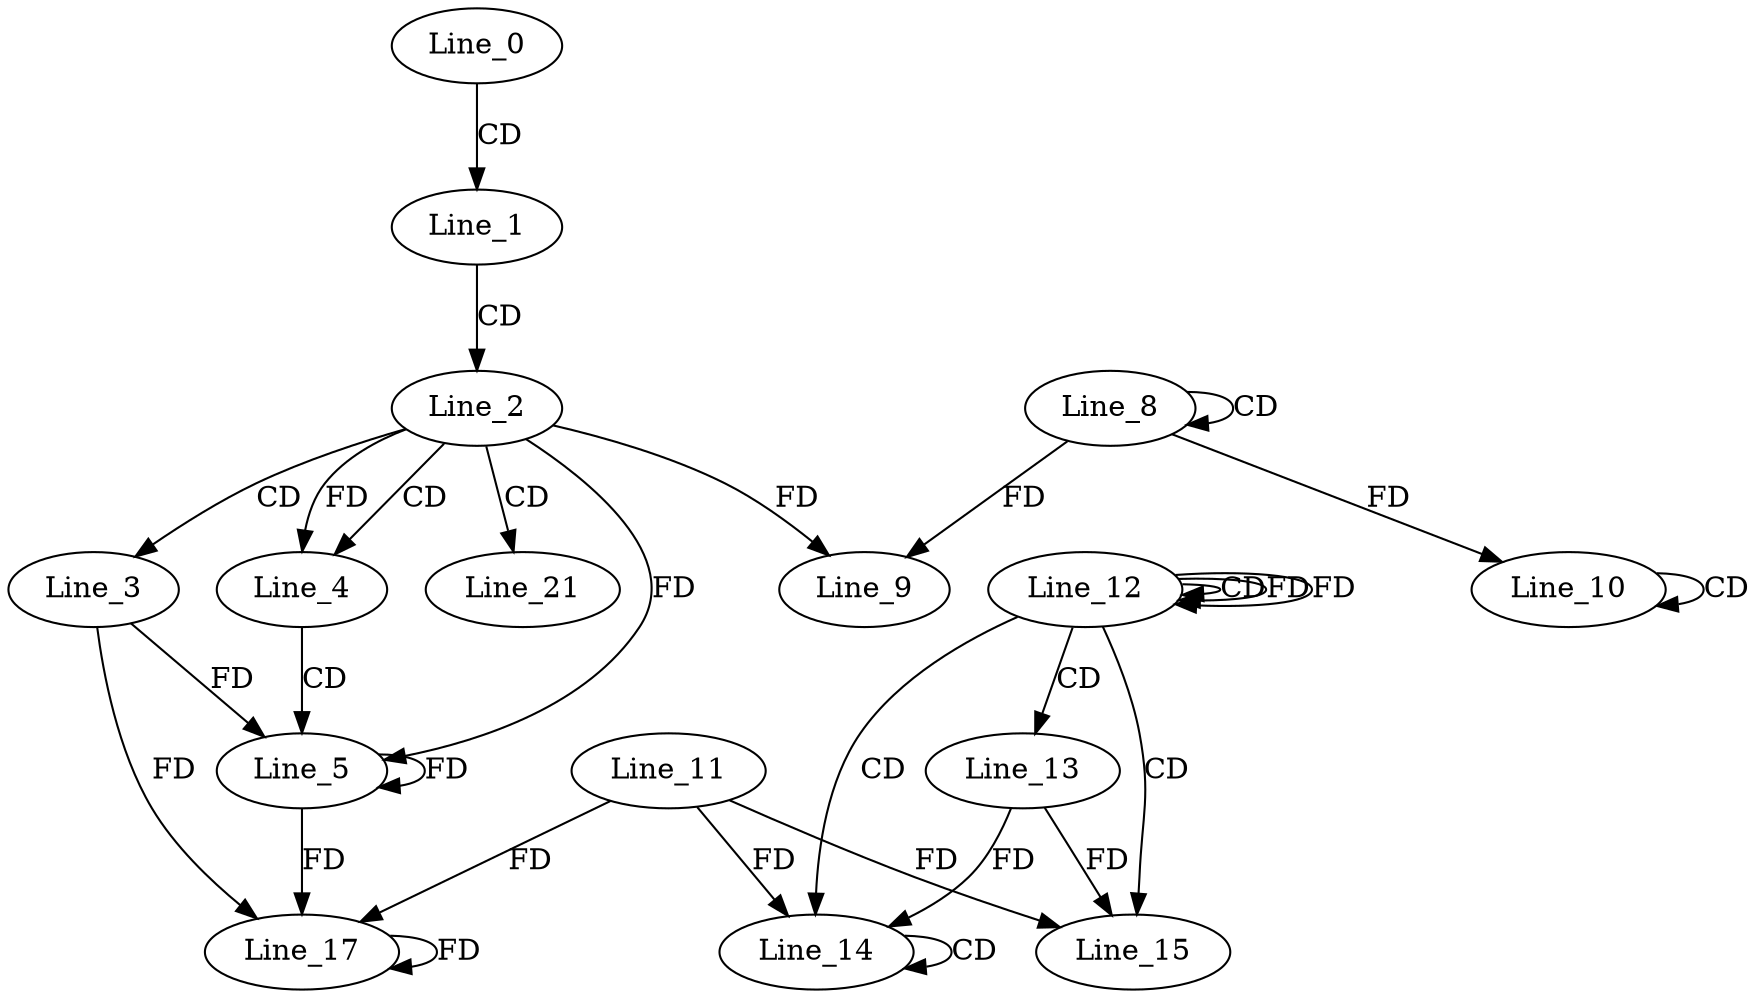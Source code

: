 digraph G {
  Line_0;
  Line_1;
  Line_2;
  Line_3;
  Line_4;
  Line_4;
  Line_5;
  Line_5;
  Line_5;
  Line_8;
  Line_8;
  Line_9;
  Line_9;
  Line_10;
  Line_10;
  Line_12;
  Line_12;
  Line_12;
  Line_13;
  Line_14;
  Line_14;
  Line_11;
  Line_15;
  Line_15;
  Line_17;
  Line_17;
  Line_21;
  Line_0 -> Line_1 [ label="CD" ];
  Line_1 -> Line_2 [ label="CD" ];
  Line_2 -> Line_3 [ label="CD" ];
  Line_2 -> Line_4 [ label="CD" ];
  Line_2 -> Line_4 [ label="FD" ];
  Line_4 -> Line_5 [ label="CD" ];
  Line_3 -> Line_5 [ label="FD" ];
  Line_5 -> Line_5 [ label="FD" ];
  Line_2 -> Line_5 [ label="FD" ];
  Line_8 -> Line_8 [ label="CD" ];
  Line_8 -> Line_9 [ label="FD" ];
  Line_2 -> Line_9 [ label="FD" ];
  Line_10 -> Line_10 [ label="CD" ];
  Line_8 -> Line_10 [ label="FD" ];
  Line_12 -> Line_12 [ label="CD" ];
  Line_12 -> Line_12 [ label="FD" ];
  Line_12 -> Line_13 [ label="CD" ];
  Line_12 -> Line_14 [ label="CD" ];
  Line_13 -> Line_14 [ label="FD" ];
  Line_14 -> Line_14 [ label="CD" ];
  Line_11 -> Line_14 [ label="FD" ];
  Line_12 -> Line_15 [ label="CD" ];
  Line_11 -> Line_15 [ label="FD" ];
  Line_13 -> Line_15 [ label="FD" ];
  Line_3 -> Line_17 [ label="FD" ];
  Line_5 -> Line_17 [ label="FD" ];
  Line_17 -> Line_17 [ label="FD" ];
  Line_11 -> Line_17 [ label="FD" ];
  Line_2 -> Line_21 [ label="CD" ];
  Line_12 -> Line_12 [ label="FD" ];
}
